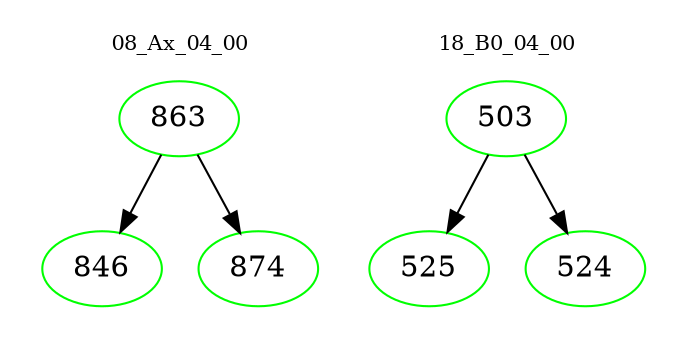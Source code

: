 digraph{
subgraph cluster_0 {
color = white
label = "08_Ax_04_00";
fontsize=10;
T0_863 [label="863", color="green"]
T0_863 -> T0_846 [color="black"]
T0_846 [label="846", color="green"]
T0_863 -> T0_874 [color="black"]
T0_874 [label="874", color="green"]
}
subgraph cluster_1 {
color = white
label = "18_B0_04_00";
fontsize=10;
T1_503 [label="503", color="green"]
T1_503 -> T1_525 [color="black"]
T1_525 [label="525", color="green"]
T1_503 -> T1_524 [color="black"]
T1_524 [label="524", color="green"]
}
}
